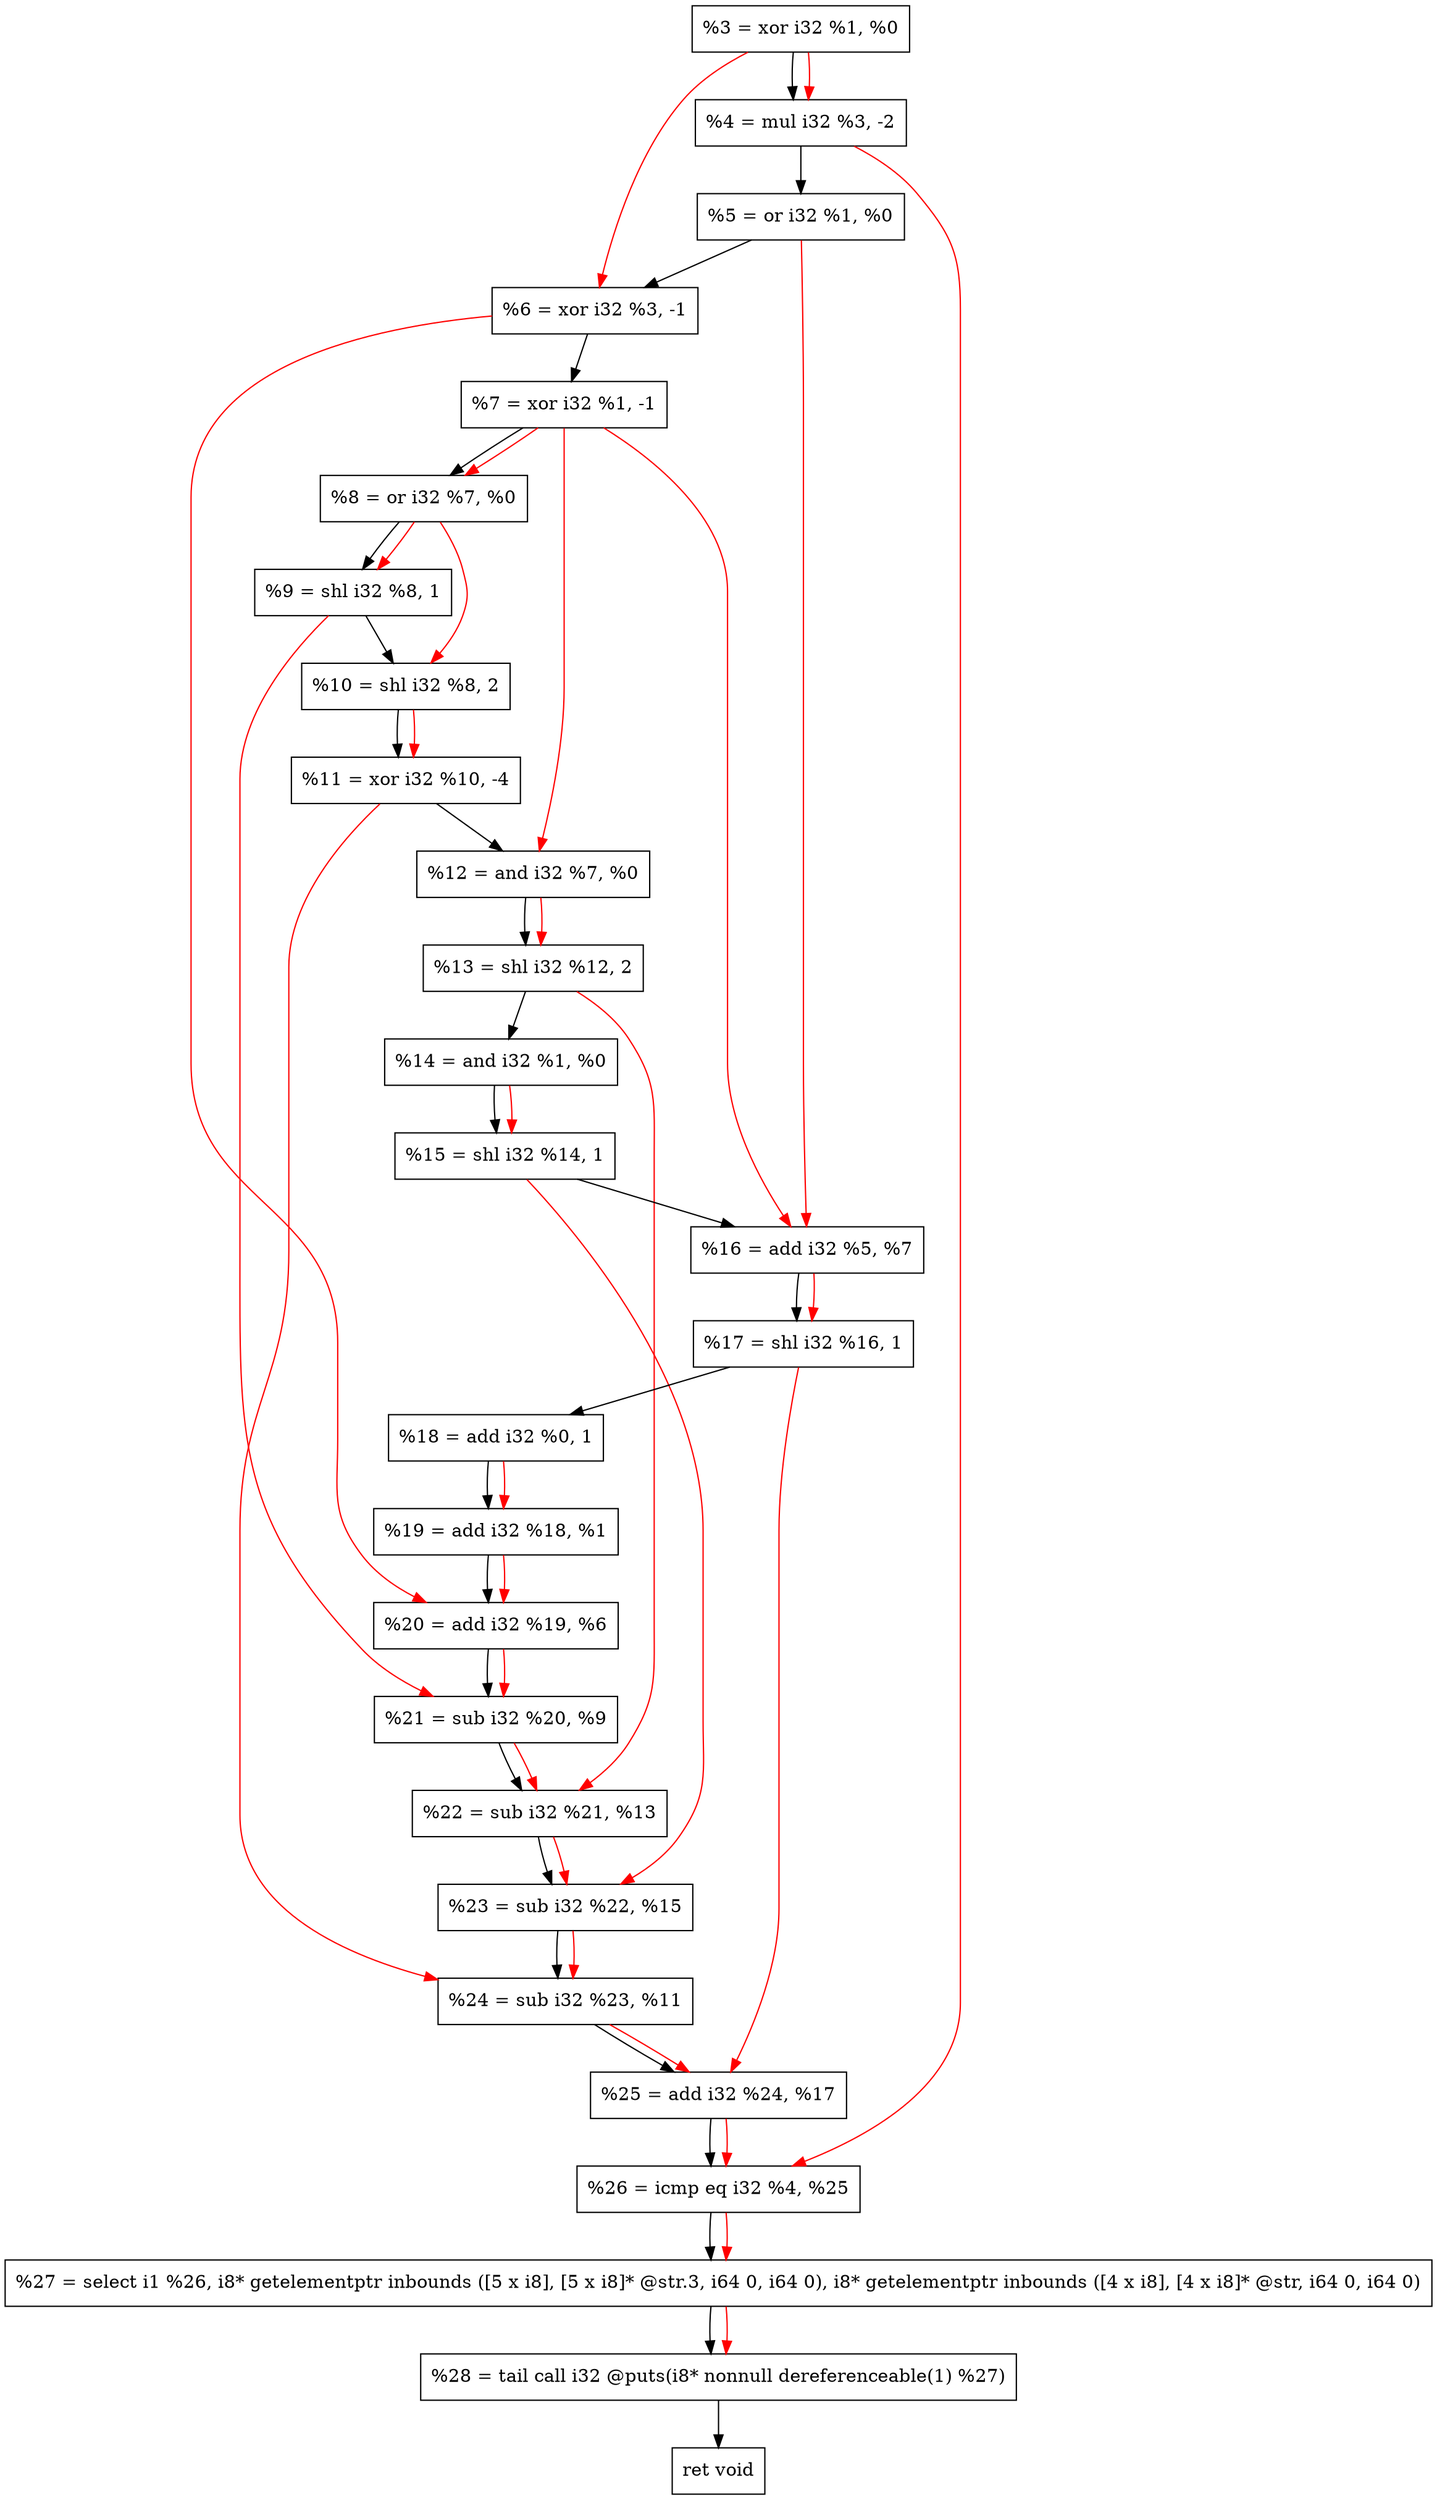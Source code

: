 digraph "DFG for'crackme' function" {
	Node0xff5540[shape=record, label="  %3 = xor i32 %1, %0"];
	Node0xff5bf0[shape=record, label="  %4 = mul i32 %3, -2"];
	Node0xff5cb0[shape=record, label="  %5 = or i32 %1, %0"];
	Node0xff5d20[shape=record, label="  %6 = xor i32 %3, -1"];
	Node0xff5d90[shape=record, label="  %7 = xor i32 %1, -1"];
	Node0xff5e00[shape=record, label="  %8 = or i32 %7, %0"];
	Node0xff5ea0[shape=record, label="  %9 = shl i32 %8, 1"];
	Node0xff5f40[shape=record, label="  %10 = shl i32 %8, 2"];
	Node0xff5fe0[shape=record, label="  %11 = xor i32 %10, -4"];
	Node0xff6050[shape=record, label="  %12 = and i32 %7, %0"];
	Node0xff60c0[shape=record, label="  %13 = shl i32 %12, 2"];
	Node0xff6130[shape=record, label="  %14 = and i32 %1, %0"];
	Node0xff61a0[shape=record, label="  %15 = shl i32 %14, 1"];
	Node0xff6210[shape=record, label="  %16 = add i32 %5, %7"];
	Node0xff6280[shape=record, label="  %17 = shl i32 %16, 1"];
	Node0xff62f0[shape=record, label="  %18 = add i32 %0, 1"];
	Node0xff6360[shape=record, label="  %19 = add i32 %18, %1"];
	Node0xff63d0[shape=record, label="  %20 = add i32 %19, %6"];
	Node0xff6440[shape=record, label="  %21 = sub i32 %20, %9"];
	Node0xff64b0[shape=record, label="  %22 = sub i32 %21, %13"];
	Node0xff6520[shape=record, label="  %23 = sub i32 %22, %15"];
	Node0xff6590[shape=record, label="  %24 = sub i32 %23, %11"];
	Node0xff6600[shape=record, label="  %25 = add i32 %24, %17"];
	Node0xff6670[shape=record, label="  %26 = icmp eq i32 %4, %25"];
	Node0xf96268[shape=record, label="  %27 = select i1 %26, i8* getelementptr inbounds ([5 x i8], [5 x i8]* @str.3, i64 0, i64 0), i8* getelementptr inbounds ([4 x i8], [4 x i8]* @str, i64 0, i64 0)"];
	Node0xff6b10[shape=record, label="  %28 = tail call i32 @puts(i8* nonnull dereferenceable(1) %27)"];
	Node0xff6b60[shape=record, label="  ret void"];
	Node0xff5540 -> Node0xff5bf0;
	Node0xff5bf0 -> Node0xff5cb0;
	Node0xff5cb0 -> Node0xff5d20;
	Node0xff5d20 -> Node0xff5d90;
	Node0xff5d90 -> Node0xff5e00;
	Node0xff5e00 -> Node0xff5ea0;
	Node0xff5ea0 -> Node0xff5f40;
	Node0xff5f40 -> Node0xff5fe0;
	Node0xff5fe0 -> Node0xff6050;
	Node0xff6050 -> Node0xff60c0;
	Node0xff60c0 -> Node0xff6130;
	Node0xff6130 -> Node0xff61a0;
	Node0xff61a0 -> Node0xff6210;
	Node0xff6210 -> Node0xff6280;
	Node0xff6280 -> Node0xff62f0;
	Node0xff62f0 -> Node0xff6360;
	Node0xff6360 -> Node0xff63d0;
	Node0xff63d0 -> Node0xff6440;
	Node0xff6440 -> Node0xff64b0;
	Node0xff64b0 -> Node0xff6520;
	Node0xff6520 -> Node0xff6590;
	Node0xff6590 -> Node0xff6600;
	Node0xff6600 -> Node0xff6670;
	Node0xff6670 -> Node0xf96268;
	Node0xf96268 -> Node0xff6b10;
	Node0xff6b10 -> Node0xff6b60;
edge [color=red]
	Node0xff5540 -> Node0xff5bf0;
	Node0xff5540 -> Node0xff5d20;
	Node0xff5d90 -> Node0xff5e00;
	Node0xff5e00 -> Node0xff5ea0;
	Node0xff5e00 -> Node0xff5f40;
	Node0xff5f40 -> Node0xff5fe0;
	Node0xff5d90 -> Node0xff6050;
	Node0xff6050 -> Node0xff60c0;
	Node0xff6130 -> Node0xff61a0;
	Node0xff5cb0 -> Node0xff6210;
	Node0xff5d90 -> Node0xff6210;
	Node0xff6210 -> Node0xff6280;
	Node0xff62f0 -> Node0xff6360;
	Node0xff6360 -> Node0xff63d0;
	Node0xff5d20 -> Node0xff63d0;
	Node0xff63d0 -> Node0xff6440;
	Node0xff5ea0 -> Node0xff6440;
	Node0xff6440 -> Node0xff64b0;
	Node0xff60c0 -> Node0xff64b0;
	Node0xff64b0 -> Node0xff6520;
	Node0xff61a0 -> Node0xff6520;
	Node0xff6520 -> Node0xff6590;
	Node0xff5fe0 -> Node0xff6590;
	Node0xff6590 -> Node0xff6600;
	Node0xff6280 -> Node0xff6600;
	Node0xff5bf0 -> Node0xff6670;
	Node0xff6600 -> Node0xff6670;
	Node0xff6670 -> Node0xf96268;
	Node0xf96268 -> Node0xff6b10;
}
